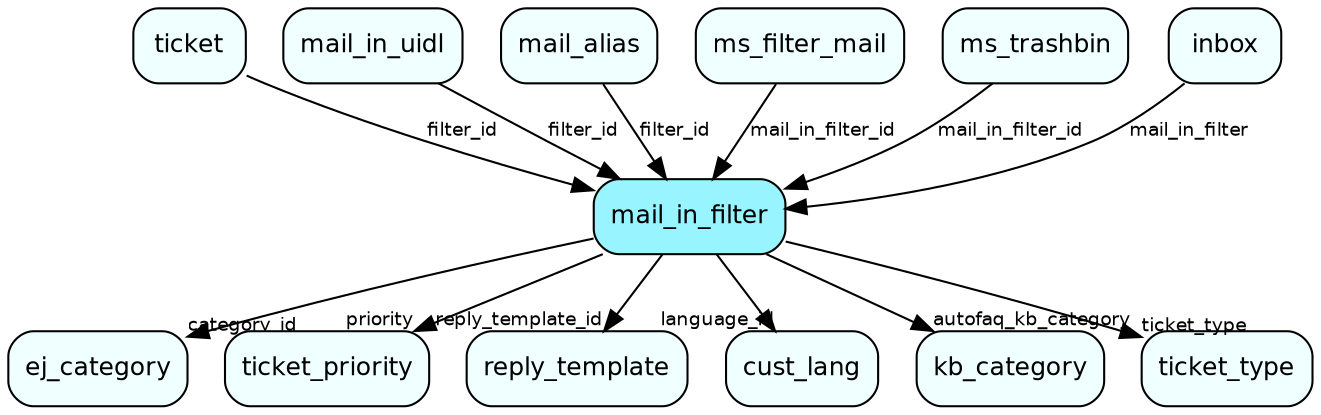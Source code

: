 digraph mail_in_filter  {
node [shape = box style="rounded, filled" fontname = "Helvetica" fontsize = "12" ]
edge [fontname = "Helvetica" fontsize = "9"]

mail_in_filter[fillcolor = "cadetblue1"]
ej_category[fillcolor = "azure1"]
ticket_priority[fillcolor = "azure1"]
reply_template[fillcolor = "azure1"]
cust_lang[fillcolor = "azure1"]
kb_category[fillcolor = "azure1"]
ticket_type[fillcolor = "azure1"]
ticket[fillcolor = "azure1"]
mail_in_uidl[fillcolor = "azure1"]
mail_alias[fillcolor = "azure1"]
ms_filter_mail[fillcolor = "azure1"]
ms_trashbin[fillcolor = "azure1"]
inbox[fillcolor = "azure1"]
mail_in_filter -> ej_category [headlabel = "category_id"]
mail_in_filter -> ticket_priority [headlabel = "priority"]
mail_in_filter -> reply_template [headlabel = "reply_template_id"]
mail_in_filter -> cust_lang [headlabel = "language_id"]
mail_in_filter -> kb_category [headlabel = "autofaq_kb_category"]
mail_in_filter -> ticket_type [headlabel = "ticket_type"]
ticket -> mail_in_filter [label = "filter_id"]
mail_in_uidl -> mail_in_filter [label = "filter_id"]
mail_alias -> mail_in_filter [label = "filter_id"]
ms_filter_mail -> mail_in_filter [label = "mail_in_filter_id"]
ms_trashbin -> mail_in_filter [label = "mail_in_filter_id"]
inbox -> mail_in_filter [label = "mail_in_filter"]
}
